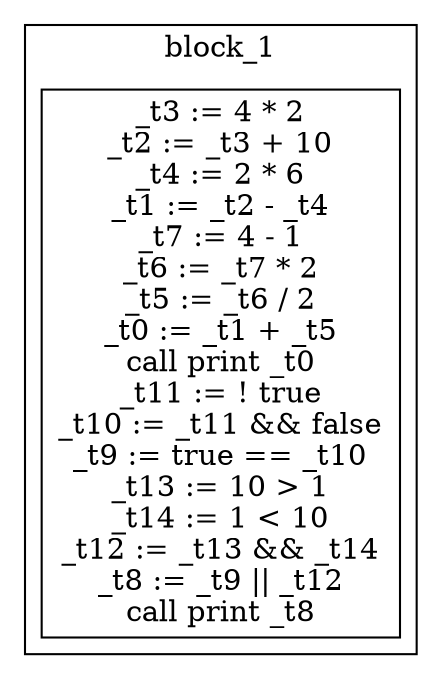 digraph {
graph [splines=ortho]
node [shape=box];
subgraph "clusterMinimal" {
label = "block_1";
4[shape=box label="_t3 := 4 * 2\n_t2 := _t3 + 10\n_t4 := 2 * 6\n_t1 := _t2 - _t4\n_t7 := 4 - 1\n_t6 := _t7 * 2\n_t5 := _t6 / 2\n_t0 := _t1 + _t5\ncall print _t0\n_t11 := ! true\n_t10 := _t11 && false\n_t9 := true == _t10\n_t13 := 10 > 1\n_t14 := 1 < 10\n_t12 := _t13 && _t14\n_t8 := _t9 || _t12\ncall print _t8\n"];
}
}

